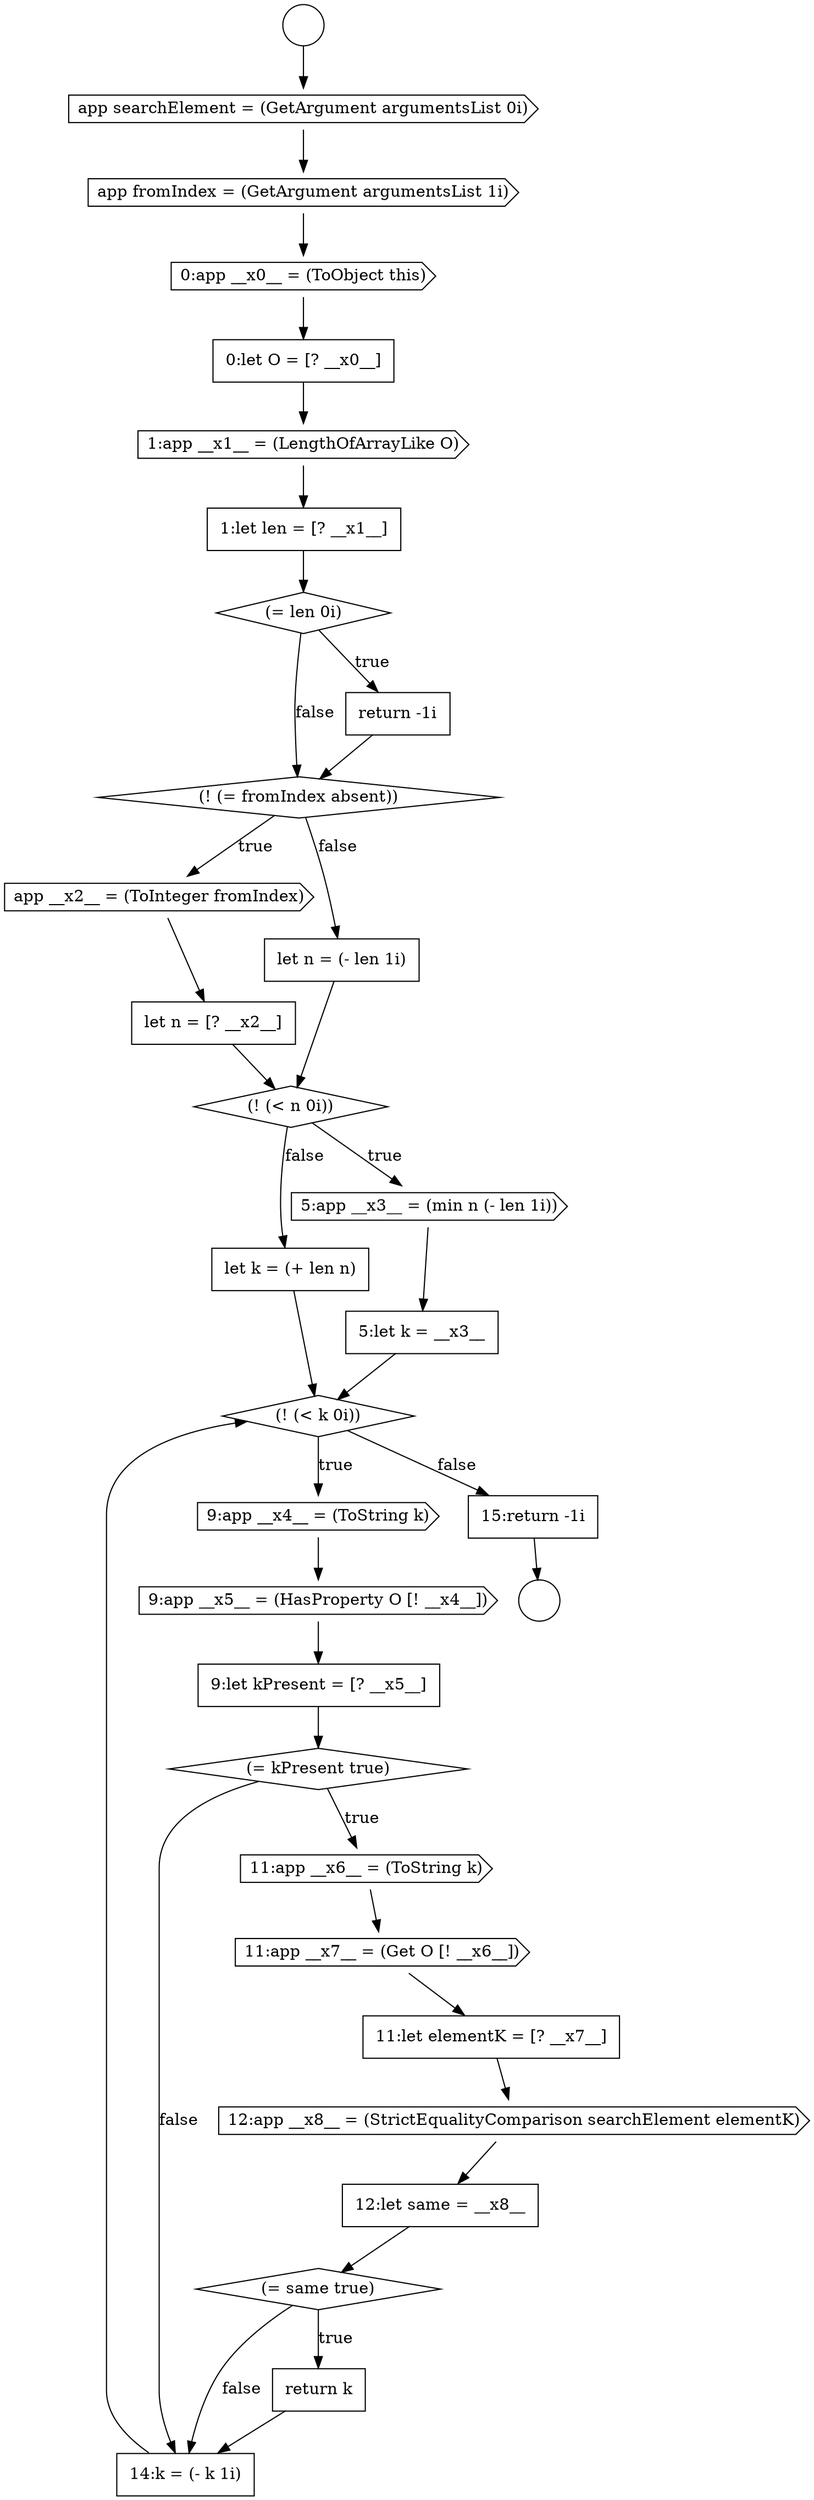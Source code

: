 digraph {
  node15806 [shape=none, margin=0, label=<<font color="black">
    <table border="0" cellborder="1" cellspacing="0" cellpadding="10">
      <tr><td align="left">0:let O = [? __x0__]</td></tr>
    </table>
  </font>> color="black" fillcolor="white" style=filled]
  node15808 [shape=none, margin=0, label=<<font color="black">
    <table border="0" cellborder="1" cellspacing="0" cellpadding="10">
      <tr><td align="left">1:let len = [? __x1__]</td></tr>
    </table>
  </font>> color="black" fillcolor="white" style=filled]
  node15802 [shape=circle label=" " color="black" fillcolor="white" style=filled]
  node15831 [shape=none, margin=0, label=<<font color="black">
    <table border="0" cellborder="1" cellspacing="0" cellpadding="10">
      <tr><td align="left">14:k = (- k 1i)</td></tr>
    </table>
  </font>> color="black" fillcolor="white" style=filled]
  node15811 [shape=diamond, label=<<font color="black">(! (= fromIndex absent))</font>> color="black" fillcolor="white" style=filled]
  node15826 [shape=none, margin=0, label=<<font color="black">
    <table border="0" cellborder="1" cellspacing="0" cellpadding="10">
      <tr><td align="left">11:let elementK = [? __x7__]</td></tr>
    </table>
  </font>> color="black" fillcolor="white" style=filled]
  node15821 [shape=cds, label=<<font color="black">9:app __x5__ = (HasProperty O [! __x4__])</font>> color="black" fillcolor="white" style=filled]
  node15804 [shape=cds, label=<<font color="black">app fromIndex = (GetArgument argumentsList 1i)</font>> color="black" fillcolor="white" style=filled]
  node15817 [shape=none, margin=0, label=<<font color="black">
    <table border="0" cellborder="1" cellspacing="0" cellpadding="10">
      <tr><td align="left">5:let k = __x3__</td></tr>
    </table>
  </font>> color="black" fillcolor="white" style=filled]
  node15809 [shape=diamond, label=<<font color="black">(= len 0i)</font>> color="black" fillcolor="white" style=filled]
  node15807 [shape=cds, label=<<font color="black">1:app __x1__ = (LengthOfArrayLike O)</font>> color="black" fillcolor="white" style=filled]
  node15813 [shape=none, margin=0, label=<<font color="black">
    <table border="0" cellborder="1" cellspacing="0" cellpadding="10">
      <tr><td align="left">let n = [? __x2__]</td></tr>
    </table>
  </font>> color="black" fillcolor="white" style=filled]
  node15818 [shape=none, margin=0, label=<<font color="black">
    <table border="0" cellborder="1" cellspacing="0" cellpadding="10">
      <tr><td align="left">let k = (+ len n)</td></tr>
    </table>
  </font>> color="black" fillcolor="white" style=filled]
  node15801 [shape=circle label=" " color="black" fillcolor="white" style=filled]
  node15816 [shape=cds, label=<<font color="black">5:app __x3__ = (min n (- len 1i))</font>> color="black" fillcolor="white" style=filled]
  node15827 [shape=cds, label=<<font color="black">12:app __x8__ = (StrictEqualityComparison searchElement elementK)</font>> color="black" fillcolor="white" style=filled]
  node15823 [shape=diamond, label=<<font color="black">(= kPresent true)</font>> color="black" fillcolor="white" style=filled]
  node15812 [shape=cds, label=<<font color="black">app __x2__ = (ToInteger fromIndex)</font>> color="black" fillcolor="white" style=filled]
  node15819 [shape=diamond, label=<<font color="black">(! (&lt; k 0i))</font>> color="black" fillcolor="white" style=filled]
  node15824 [shape=cds, label=<<font color="black">11:app __x6__ = (ToString k)</font>> color="black" fillcolor="white" style=filled]
  node15803 [shape=cds, label=<<font color="black">app searchElement = (GetArgument argumentsList 0i)</font>> color="black" fillcolor="white" style=filled]
  node15830 [shape=none, margin=0, label=<<font color="black">
    <table border="0" cellborder="1" cellspacing="0" cellpadding="10">
      <tr><td align="left">return k</td></tr>
    </table>
  </font>> color="black" fillcolor="white" style=filled]
  node15815 [shape=diamond, label=<<font color="black">(! (&lt; n 0i))</font>> color="black" fillcolor="white" style=filled]
  node15820 [shape=cds, label=<<font color="black">9:app __x4__ = (ToString k)</font>> color="black" fillcolor="white" style=filled]
  node15825 [shape=cds, label=<<font color="black">11:app __x7__ = (Get O [! __x6__])</font>> color="black" fillcolor="white" style=filled]
  node15810 [shape=none, margin=0, label=<<font color="black">
    <table border="0" cellborder="1" cellspacing="0" cellpadding="10">
      <tr><td align="left">return -1i</td></tr>
    </table>
  </font>> color="black" fillcolor="white" style=filled]
  node15829 [shape=diamond, label=<<font color="black">(= same true)</font>> color="black" fillcolor="white" style=filled]
  node15814 [shape=none, margin=0, label=<<font color="black">
    <table border="0" cellborder="1" cellspacing="0" cellpadding="10">
      <tr><td align="left">let n = (- len 1i)</td></tr>
    </table>
  </font>> color="black" fillcolor="white" style=filled]
  node15828 [shape=none, margin=0, label=<<font color="black">
    <table border="0" cellborder="1" cellspacing="0" cellpadding="10">
      <tr><td align="left">12:let same = __x8__</td></tr>
    </table>
  </font>> color="black" fillcolor="white" style=filled]
  node15822 [shape=none, margin=0, label=<<font color="black">
    <table border="0" cellborder="1" cellspacing="0" cellpadding="10">
      <tr><td align="left">9:let kPresent = [? __x5__]</td></tr>
    </table>
  </font>> color="black" fillcolor="white" style=filled]
  node15805 [shape=cds, label=<<font color="black">0:app __x0__ = (ToObject this)</font>> color="black" fillcolor="white" style=filled]
  node15832 [shape=none, margin=0, label=<<font color="black">
    <table border="0" cellborder="1" cellspacing="0" cellpadding="10">
      <tr><td align="left">15:return -1i</td></tr>
    </table>
  </font>> color="black" fillcolor="white" style=filled]
  node15832 -> node15802 [ color="black"]
  node15806 -> node15807 [ color="black"]
  node15819 -> node15820 [label=<<font color="black">true</font>> color="black"]
  node15819 -> node15832 [label=<<font color="black">false</font>> color="black"]
  node15809 -> node15810 [label=<<font color="black">true</font>> color="black"]
  node15809 -> node15811 [label=<<font color="black">false</font>> color="black"]
  node15810 -> node15811 [ color="black"]
  node15813 -> node15815 [ color="black"]
  node15829 -> node15830 [label=<<font color="black">true</font>> color="black"]
  node15829 -> node15831 [label=<<font color="black">false</font>> color="black"]
  node15820 -> node15821 [ color="black"]
  node15825 -> node15826 [ color="black"]
  node15816 -> node15817 [ color="black"]
  node15823 -> node15824 [label=<<font color="black">true</font>> color="black"]
  node15823 -> node15831 [label=<<font color="black">false</font>> color="black"]
  node15811 -> node15812 [label=<<font color="black">true</font>> color="black"]
  node15811 -> node15814 [label=<<font color="black">false</font>> color="black"]
  node15805 -> node15806 [ color="black"]
  node15814 -> node15815 [ color="black"]
  node15828 -> node15829 [ color="black"]
  node15826 -> node15827 [ color="black"]
  node15812 -> node15813 [ color="black"]
  node15815 -> node15816 [label=<<font color="black">true</font>> color="black"]
  node15815 -> node15818 [label=<<font color="black">false</font>> color="black"]
  node15821 -> node15822 [ color="black"]
  node15822 -> node15823 [ color="black"]
  node15830 -> node15831 [ color="black"]
  node15804 -> node15805 [ color="black"]
  node15803 -> node15804 [ color="black"]
  node15807 -> node15808 [ color="black"]
  node15818 -> node15819 [ color="black"]
  node15817 -> node15819 [ color="black"]
  node15801 -> node15803 [ color="black"]
  node15824 -> node15825 [ color="black"]
  node15808 -> node15809 [ color="black"]
  node15827 -> node15828 [ color="black"]
  node15831 -> node15819 [ color="black"]
}
